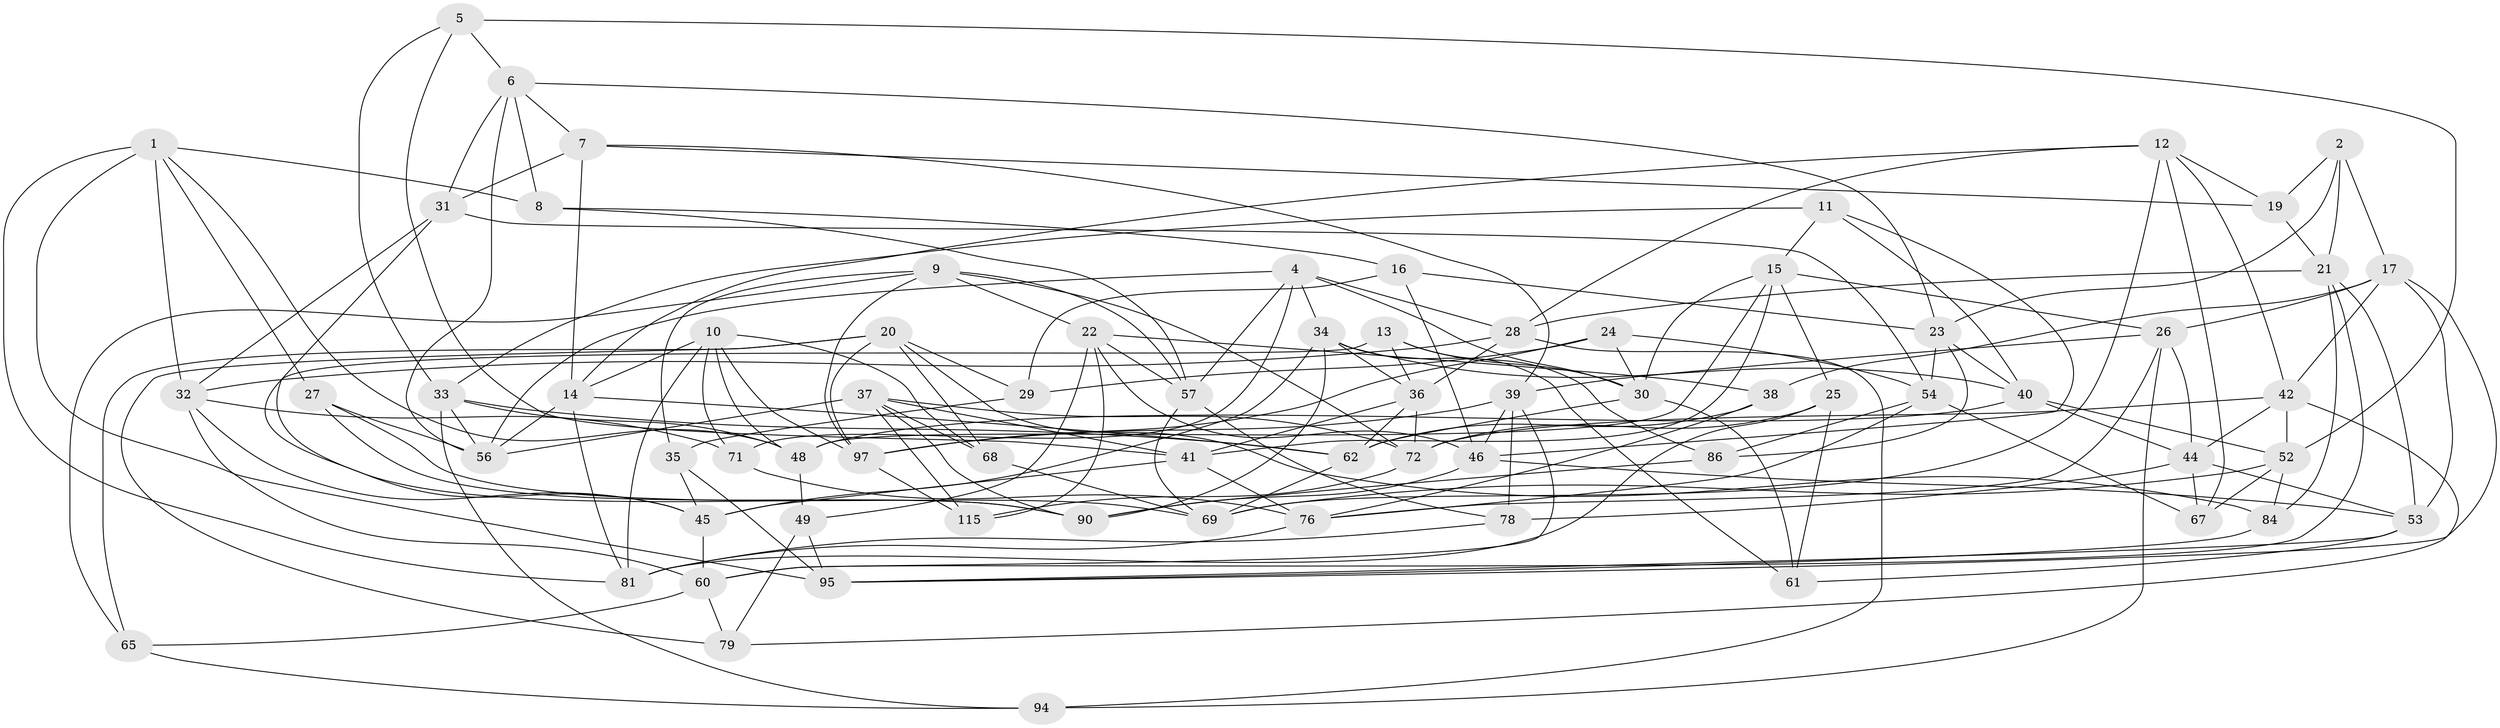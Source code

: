 // Generated by graph-tools (version 1.1) at 2025/52/02/27/25 19:52:32]
// undirected, 70 vertices, 184 edges
graph export_dot {
graph [start="1"]
  node [color=gray90,style=filled];
  1 [super="+3"];
  2;
  4 [super="+111"];
  5;
  6 [super="+103"];
  7 [super="+18"];
  8;
  9 [super="+77"];
  10 [super="+82"];
  11;
  12 [super="+64"];
  13;
  14 [super="+43"];
  15 [super="+73"];
  16;
  17 [super="+104"];
  19;
  20 [super="+92"];
  21 [super="+83"];
  22 [super="+63"];
  23 [super="+106"];
  24;
  25;
  26 [super="+87"];
  27;
  28 [super="+70"];
  29;
  30 [super="+80"];
  31 [super="+75"];
  32 [super="+100"];
  33 [super="+108"];
  34 [super="+51"];
  35;
  36 [super="+59"];
  37 [super="+47"];
  38;
  39 [super="+58"];
  40 [super="+50"];
  41 [super="+74"];
  42 [super="+88"];
  44 [super="+55"];
  45 [super="+113"];
  46 [super="+96"];
  48 [super="+91"];
  49;
  52 [super="+102"];
  53 [super="+98"];
  54 [super="+101"];
  56 [super="+93"];
  57 [super="+66"];
  60 [super="+89"];
  61;
  62 [super="+85"];
  65;
  67;
  68;
  69 [super="+107"];
  71;
  72 [super="+114"];
  76 [super="+112"];
  78;
  79;
  81 [super="+99"];
  84;
  86;
  90 [super="+109"];
  94;
  95 [super="+105"];
  97 [super="+110"];
  115;
  1 -- 48;
  1 -- 27;
  1 -- 8;
  1 -- 81;
  1 -- 32;
  1 -- 95;
  2 -- 19;
  2 -- 21;
  2 -- 17;
  2 -- 23;
  4 -- 28;
  4 -- 30;
  4 -- 56;
  4 -- 57;
  4 -- 34;
  4 -- 71;
  5 -- 41;
  5 -- 52;
  5 -- 6;
  5 -- 33;
  6 -- 23;
  6 -- 8;
  6 -- 7;
  6 -- 56;
  6 -- 31;
  7 -- 39;
  7 -- 31 [weight=2];
  7 -- 19;
  7 -- 14;
  8 -- 57;
  8 -- 16;
  9 -- 97;
  9 -- 35;
  9 -- 22;
  9 -- 72;
  9 -- 65;
  9 -- 57;
  10 -- 81;
  10 -- 48;
  10 -- 68;
  10 -- 97;
  10 -- 14;
  10 -- 71;
  11 -- 40;
  11 -- 15;
  11 -- 46;
  11 -- 33;
  12 -- 19;
  12 -- 14;
  12 -- 28;
  12 -- 42;
  12 -- 67;
  12 -- 69;
  13 -- 36;
  13 -- 45;
  13 -- 86;
  13 -- 30;
  14 -- 81;
  14 -- 62;
  14 -- 56;
  15 -- 48;
  15 -- 30;
  15 -- 25;
  15 -- 26;
  15 -- 41;
  16 -- 23;
  16 -- 29;
  16 -- 46;
  17 -- 26;
  17 -- 38;
  17 -- 42;
  17 -- 95;
  17 -- 53;
  19 -- 21;
  20 -- 65;
  20 -- 84;
  20 -- 29;
  20 -- 68;
  20 -- 79;
  20 -- 97;
  21 -- 53;
  21 -- 84;
  21 -- 60;
  21 -- 28;
  22 -- 49;
  22 -- 115;
  22 -- 46;
  22 -- 38;
  22 -- 57;
  23 -- 86;
  23 -- 54;
  23 -- 40;
  24 -- 30;
  24 -- 97;
  24 -- 29;
  24 -- 54;
  25 -- 61;
  25 -- 72;
  25 -- 81;
  26 -- 94;
  26 -- 44;
  26 -- 39;
  26 -- 76;
  27 -- 56;
  27 -- 90;
  27 -- 69;
  28 -- 36;
  28 -- 32;
  28 -- 94;
  29 -- 35;
  30 -- 62;
  30 -- 61;
  31 -- 32;
  31 -- 54;
  31 -- 90;
  32 -- 60;
  32 -- 71;
  32 -- 45;
  33 -- 56;
  33 -- 48;
  33 -- 62;
  33 -- 94;
  34 -- 45;
  34 -- 61;
  34 -- 40;
  34 -- 90;
  34 -- 36;
  35 -- 95;
  35 -- 45;
  36 -- 41;
  36 -- 62;
  36 -- 72;
  37 -- 90;
  37 -- 72;
  37 -- 56;
  37 -- 115;
  37 -- 68;
  37 -- 41;
  38 -- 62;
  38 -- 76;
  39 -- 78;
  39 -- 46;
  39 -- 97;
  39 -- 60;
  40 -- 48;
  40 -- 44;
  40 -- 52;
  41 -- 76;
  41 -- 45;
  42 -- 44;
  42 -- 72;
  42 -- 52;
  42 -- 79;
  44 -- 78;
  44 -- 67;
  44 -- 53;
  45 -- 60;
  46 -- 90;
  46 -- 53;
  48 -- 49;
  49 -- 79;
  49 -- 95;
  52 -- 67;
  52 -- 69;
  52 -- 84;
  53 -- 95;
  53 -- 61;
  54 -- 86;
  54 -- 67;
  54 -- 76;
  57 -- 78;
  57 -- 69;
  60 -- 65;
  60 -- 79;
  62 -- 69;
  65 -- 94;
  68 -- 69;
  71 -- 76;
  72 -- 115;
  76 -- 81;
  78 -- 81;
  84 -- 95;
  86 -- 90;
  97 -- 115;
}
